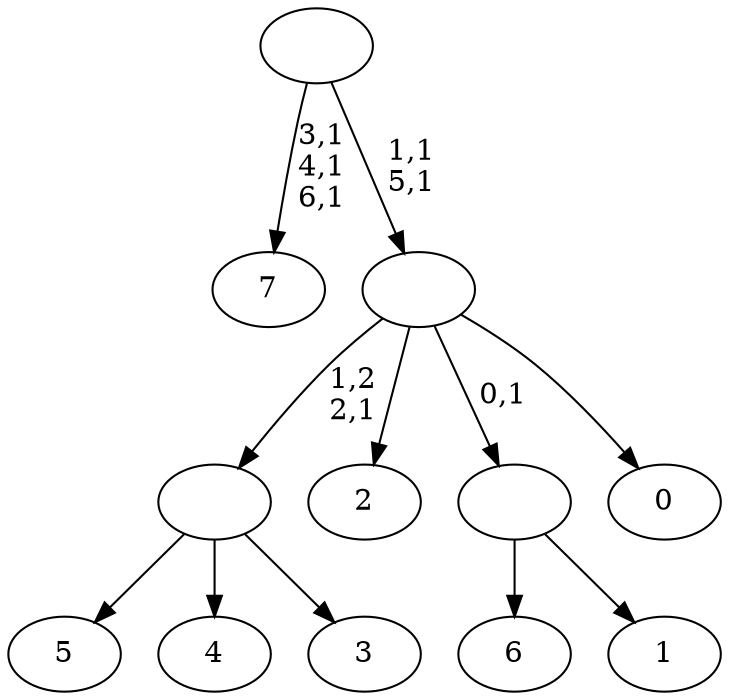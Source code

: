 digraph T {
	15 [label="7"]
	11 [label="6"]
	10 [label="5"]
	9 [label="4"]
	8 [label="3"]
	7 [label=""]
	6 [label="2"]
	5 [label="1"]
	4 [label=""]
	3 [label="0"]
	2 [label=""]
	0 [label=""]
	7 -> 10 [label=""]
	7 -> 9 [label=""]
	7 -> 8 [label=""]
	4 -> 11 [label=""]
	4 -> 5 [label=""]
	2 -> 7 [label="1,2\n2,1"]
	2 -> 6 [label=""]
	2 -> 4 [label="0,1"]
	2 -> 3 [label=""]
	0 -> 2 [label="1,1\n5,1"]
	0 -> 15 [label="3,1\n4,1\n6,1"]
}
